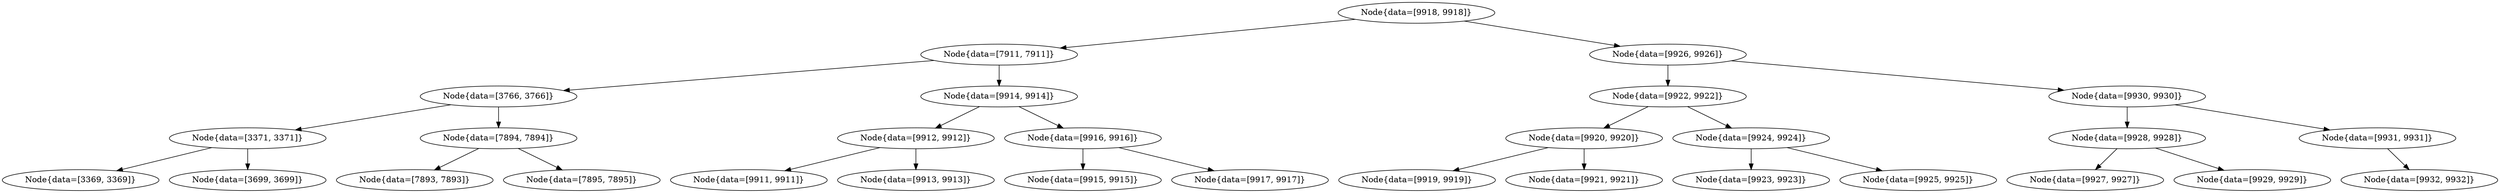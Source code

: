 digraph G{
1848362648 [label="Node{data=[9918, 9918]}"]
1848362648 -> 1101257803
1101257803 [label="Node{data=[7911, 7911]}"]
1101257803 -> 505712883
505712883 [label="Node{data=[3766, 3766]}"]
505712883 -> 1580054882
1580054882 [label="Node{data=[3371, 3371]}"]
1580054882 -> 1845672761
1845672761 [label="Node{data=[3369, 3369]}"]
1580054882 -> 823943990
823943990 [label="Node{data=[3699, 3699]}"]
505712883 -> 184934126
184934126 [label="Node{data=[7894, 7894]}"]
184934126 -> 944803909
944803909 [label="Node{data=[7893, 7893]}"]
184934126 -> 1131425541
1131425541 [label="Node{data=[7895, 7895]}"]
1101257803 -> 287830414
287830414 [label="Node{data=[9914, 9914]}"]
287830414 -> 888188906
888188906 [label="Node{data=[9912, 9912]}"]
888188906 -> 136233865
136233865 [label="Node{data=[9911, 9911]}"]
888188906 -> 1255460232
1255460232 [label="Node{data=[9913, 9913]}"]
287830414 -> 1683095261
1683095261 [label="Node{data=[9916, 9916]}"]
1683095261 -> 1433375298
1433375298 [label="Node{data=[9915, 9915]}"]
1683095261 -> 731058669
731058669 [label="Node{data=[9917, 9917]}"]
1848362648 -> 1195848090
1195848090 [label="Node{data=[9926, 9926]}"]
1195848090 -> 747346105
747346105 [label="Node{data=[9922, 9922]}"]
747346105 -> 90174184
90174184 [label="Node{data=[9920, 9920]}"]
90174184 -> 913344471
913344471 [label="Node{data=[9919, 9919]}"]
90174184 -> 1212529506
1212529506 [label="Node{data=[9921, 9921]}"]
747346105 -> 956017795
956017795 [label="Node{data=[9924, 9924]}"]
956017795 -> 1112129990
1112129990 [label="Node{data=[9923, 9923]}"]
956017795 -> 1882564711
1882564711 [label="Node{data=[9925, 9925]}"]
1195848090 -> 365855656
365855656 [label="Node{data=[9930, 9930]}"]
365855656 -> 1882503718
1882503718 [label="Node{data=[9928, 9928]}"]
1882503718 -> 2097091095
2097091095 [label="Node{data=[9927, 9927]}"]
1882503718 -> 567606143
567606143 [label="Node{data=[9929, 9929]}"]
365855656 -> 1088876334
1088876334 [label="Node{data=[9931, 9931]}"]
1088876334 -> 357996702
357996702 [label="Node{data=[9932, 9932]}"]
}